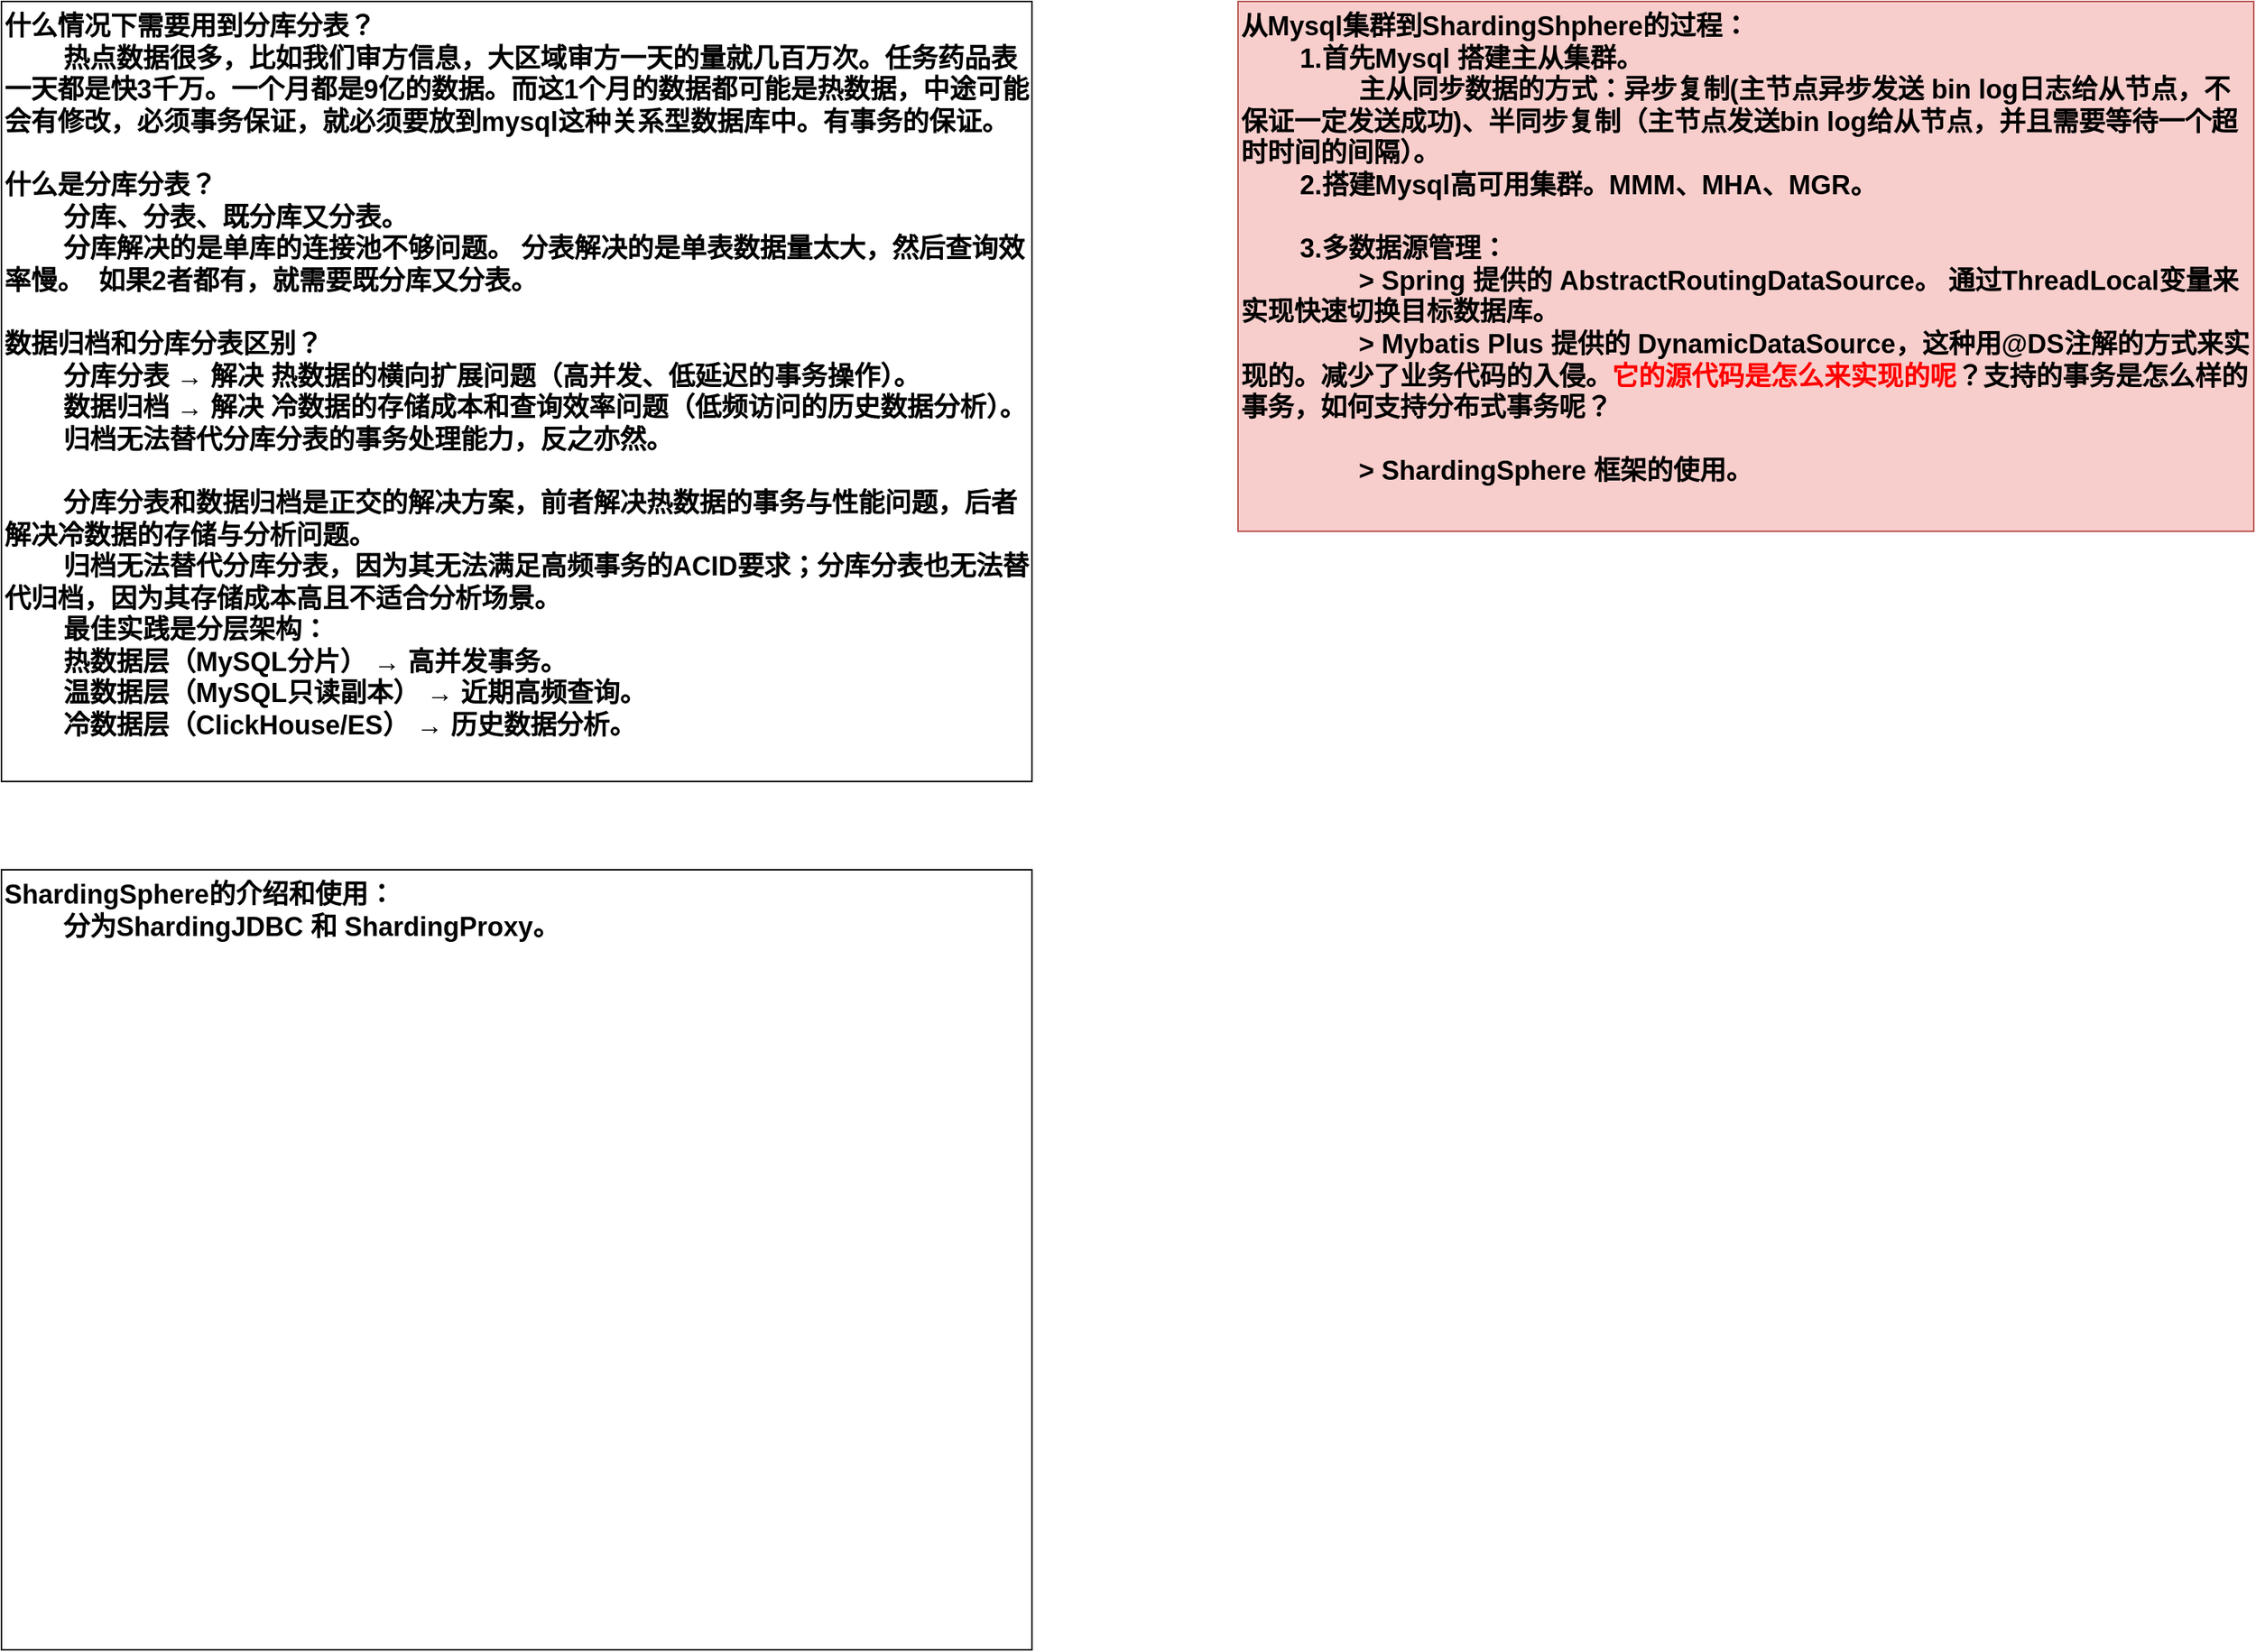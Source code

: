 <mxfile version="26.0.16">
  <diagram name="第 1 页" id="89eAlUvdY-vfsUuqKLdn">
    <mxGraphModel dx="1687" dy="878" grid="1" gridSize="10" guides="1" tooltips="1" connect="1" arrows="1" fold="1" page="1" pageScale="1" pageWidth="827" pageHeight="1169" math="0" shadow="0">
      <root>
        <mxCell id="0" />
        <mxCell id="1" parent="0" />
        <mxCell id="RwhGDpmJjXARNoensnjg-1" value="什么情况下需要用到分库分表？&lt;div&gt;&lt;span style=&quot;white-space: pre;&quot;&gt;&#x9;&lt;/span&gt;热点数据很多，比如我们审方信息，大区域审方一天的量就几百万次。任务药品表一天都是快3千万。一个月都是9亿的数据。而这1个月的数据都可能是热数据，中途可能会有修改，必须事务保证，就必须要放到mysql这种关系型数据库中。有事务的保证。&amp;nbsp;&lt;br&gt;&lt;/div&gt;&lt;div&gt;&lt;br&gt;&lt;/div&gt;&lt;div&gt;什么是分库分表？&lt;/div&gt;&lt;div&gt;&lt;span style=&quot;white-space: pre;&quot;&gt;&#x9;&lt;/span&gt;分库、分表、既分库又分表。&lt;br&gt;&lt;/div&gt;&lt;div&gt;&lt;span style=&quot;white-space: pre;&quot;&gt;&#x9;&lt;/span&gt;分库解决的是单库的连接池不够问题。 分表解决的是单表数据量太大，然后查询效率慢。&amp;nbsp; 如果2者都有，就需要既分库又分表。&lt;br&gt;&lt;/div&gt;&lt;div&gt;&lt;br&gt;&lt;/div&gt;&lt;div&gt;数据归档和分库分表区别？&lt;/div&gt;&lt;div&gt;&lt;span style=&quot;white-space: pre;&quot;&gt;&#x9;&lt;/span&gt;&lt;span style=&quot;background-color: transparent;&quot;&gt;分库分表​ → 解决 ​热数据的横向扩展问题​（高并发、低延迟的事务操作）。&lt;br&gt;​&lt;span style=&quot;white-space: pre;&quot;&gt;&#x9;&lt;/span&gt;数据归档​ → 解决 ​冷数据的存储成本和查询效率问题​（低频访问的历史数据分析）。&lt;br&gt;&lt;span style=&quot;white-space: pre;&quot;&gt;&#x9;&lt;/span&gt;归档无法替代分库分表的事务处理能力，反之亦然。&lt;/span&gt;&lt;br&gt;&lt;/div&gt;&lt;div&gt;&lt;span style=&quot;background-color: transparent;&quot;&gt;&lt;br&gt;&lt;/span&gt;&lt;/div&gt;&lt;div&gt;&lt;span style=&quot;background-color: transparent;&quot;&gt;&lt;span style=&quot;white-space: pre;&quot;&gt;&#x9;&lt;/span&gt;&lt;/span&gt;&lt;span style=&quot;background-color: transparent;&quot;&gt;分库分表和数据归档是正交的解决方案，前者解决热数据的事务与性能问题，后者解决冷数据的存储与分析问题。&lt;br&gt;​&lt;span style=&quot;white-space: pre;&quot;&gt;&#x9;&lt;/span&gt;归档无法替代分库分表，因为其无法满足高频事务的ACID要求；分库分表也无法替代归档，因为其存储成本高且不适合分析场景。&lt;br&gt;​&lt;span style=&quot;white-space: pre;&quot;&gt;&#x9;&lt;/span&gt;最佳实践是分层架构：&lt;br&gt;&lt;span style=&quot;white-space: pre;&quot;&gt;&#x9;&lt;/span&gt;热数据层（MySQL分片） → 高并发事务。&lt;br&gt;&lt;span style=&quot;white-space: pre;&quot;&gt;&#x9;&lt;/span&gt;温数据层（MySQL只读副本） → 近期高频查询。&lt;br&gt;&lt;span style=&quot;white-space: pre;&quot;&gt;&#x9;&lt;/span&gt;冷数据层（ClickHouse/ES） → 历史数据分析。&lt;/span&gt;&lt;/div&gt;&lt;div&gt;&lt;span style=&quot;background-color: transparent;&quot;&gt;&lt;br&gt;&lt;br&gt;&lt;/span&gt;&lt;/div&gt;" style="rounded=0;whiteSpace=wrap;html=1;fontSize=18;fontStyle=1;verticalAlign=top;align=left;" vertex="1" parent="1">
          <mxGeometry x="260" y="260" width="700" height="530" as="geometry" />
        </mxCell>
        <mxCell id="RwhGDpmJjXARNoensnjg-2" value="从Mysql集群到ShardingShphere的过程：&lt;div&gt;&lt;span style=&quot;white-space: pre;&quot;&gt;&#x9;&lt;/span&gt;1.首先Mysql 搭建主从集群。&lt;br&gt;&lt;/div&gt;&lt;div&gt;&lt;span style=&quot;white-space: pre;&quot;&gt;&#x9;&lt;/span&gt;&lt;span style=&quot;white-space: pre;&quot;&gt;&#x9;&lt;/span&gt;主从同步数据的方式：异步复制(主节点异步发送 bin log日志给从节点，不保证一定发送成功)、半同步复制（主节点发送bin log给从节点，并且需要等待一个超时时间的间隔）。&lt;br&gt;&lt;/div&gt;&lt;div&gt;&lt;span style=&quot;white-space: pre;&quot;&gt;&#x9;&lt;/span&gt;2.搭建Mysql高可用集群。MMM、MHA、MGR。&lt;/div&gt;&lt;div&gt;&lt;span style=&quot;white-space: pre;&quot;&gt;&#x9;&lt;/span&gt;&lt;br&gt;&lt;/div&gt;&lt;div&gt;&lt;span style=&quot;white-space: pre;&quot;&gt;&#x9;&lt;/span&gt;3.多数据源管理：&lt;br&gt;&lt;/div&gt;&lt;div&gt;&lt;span style=&quot;white-space: pre;&quot;&gt;&#x9;&lt;/span&gt;&lt;span style=&quot;white-space: pre;&quot;&gt;&#x9;&lt;/span&gt;&amp;gt; Spring 提供的 AbstractRoutingDataSource。 通过ThreadLocal变量来实现快速切换目标数据库。&lt;br&gt;&lt;/div&gt;&lt;div&gt;&lt;span style=&quot;white-space: pre;&quot;&gt;&#x9;&lt;/span&gt;&lt;span style=&quot;white-space: pre;&quot;&gt;&#x9;&lt;/span&gt;&amp;gt; Mybatis Plus 提供的 DynamicDataSource，这种用@DS注解的方式来实现的。减少了业务代码的入侵。&lt;font style=&quot;color: rgb(255, 0, 0);&quot;&gt;它的源代码是怎么来实现的呢&lt;/font&gt;？支持的事务是怎么样的事务，如何支持分布式事务呢？&lt;br&gt;&lt;/div&gt;&lt;div&gt;&lt;br&gt;&lt;/div&gt;&lt;div&gt;&lt;span style=&quot;white-space: pre;&quot;&gt;&#x9;&lt;/span&gt;&lt;span style=&quot;white-space: pre;&quot;&gt;&#x9;&lt;/span&gt;&amp;gt; ShardingSphere 框架的使用。&lt;br&gt;&lt;/div&gt;" style="rounded=0;whiteSpace=wrap;html=1;fontSize=18;fontStyle=1;verticalAlign=top;align=left;fillColor=#f8cecc;strokeColor=#b85450;" vertex="1" parent="1">
          <mxGeometry x="1100" y="260" width="690" height="360" as="geometry" />
        </mxCell>
        <mxCell id="RwhGDpmJjXARNoensnjg-3" value="&lt;div&gt;&lt;span style=&quot;background-color: transparent;&quot;&gt;ShardingSphere的介绍和使用：&lt;/span&gt;&lt;/div&gt;&lt;div&gt;&lt;span style=&quot;background-color: transparent;&quot;&gt;&lt;span style=&quot;white-space: pre;&quot;&gt;&#x9;&lt;/span&gt;分为ShardingJDBC 和 ShardingProxy。&lt;br&gt;&lt;/span&gt;&lt;/div&gt;" style="rounded=0;whiteSpace=wrap;html=1;fontSize=18;fontStyle=1;verticalAlign=top;align=left;" vertex="1" parent="1">
          <mxGeometry x="260" y="850" width="700" height="530" as="geometry" />
        </mxCell>
      </root>
    </mxGraphModel>
  </diagram>
</mxfile>
